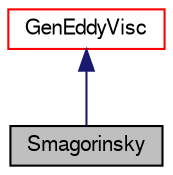 digraph "Smagorinsky"
{
  bgcolor="transparent";
  edge [fontname="FreeSans",fontsize="10",labelfontname="FreeSans",labelfontsize="10"];
  node [fontname="FreeSans",fontsize="10",shape=record];
  Node0 [label="Smagorinsky",height=0.2,width=0.4,color="black", fillcolor="grey75", style="filled", fontcolor="black"];
  Node1 -> Node0 [dir="back",color="midnightblue",fontsize="10",style="solid",fontname="FreeSans"];
  Node1 [label="GenEddyVisc",height=0.2,width=0.4,color="red",URL="$a30622.html",tooltip="General base class for all compressible models that can be implemented as an eddy viscosity..."];
}
